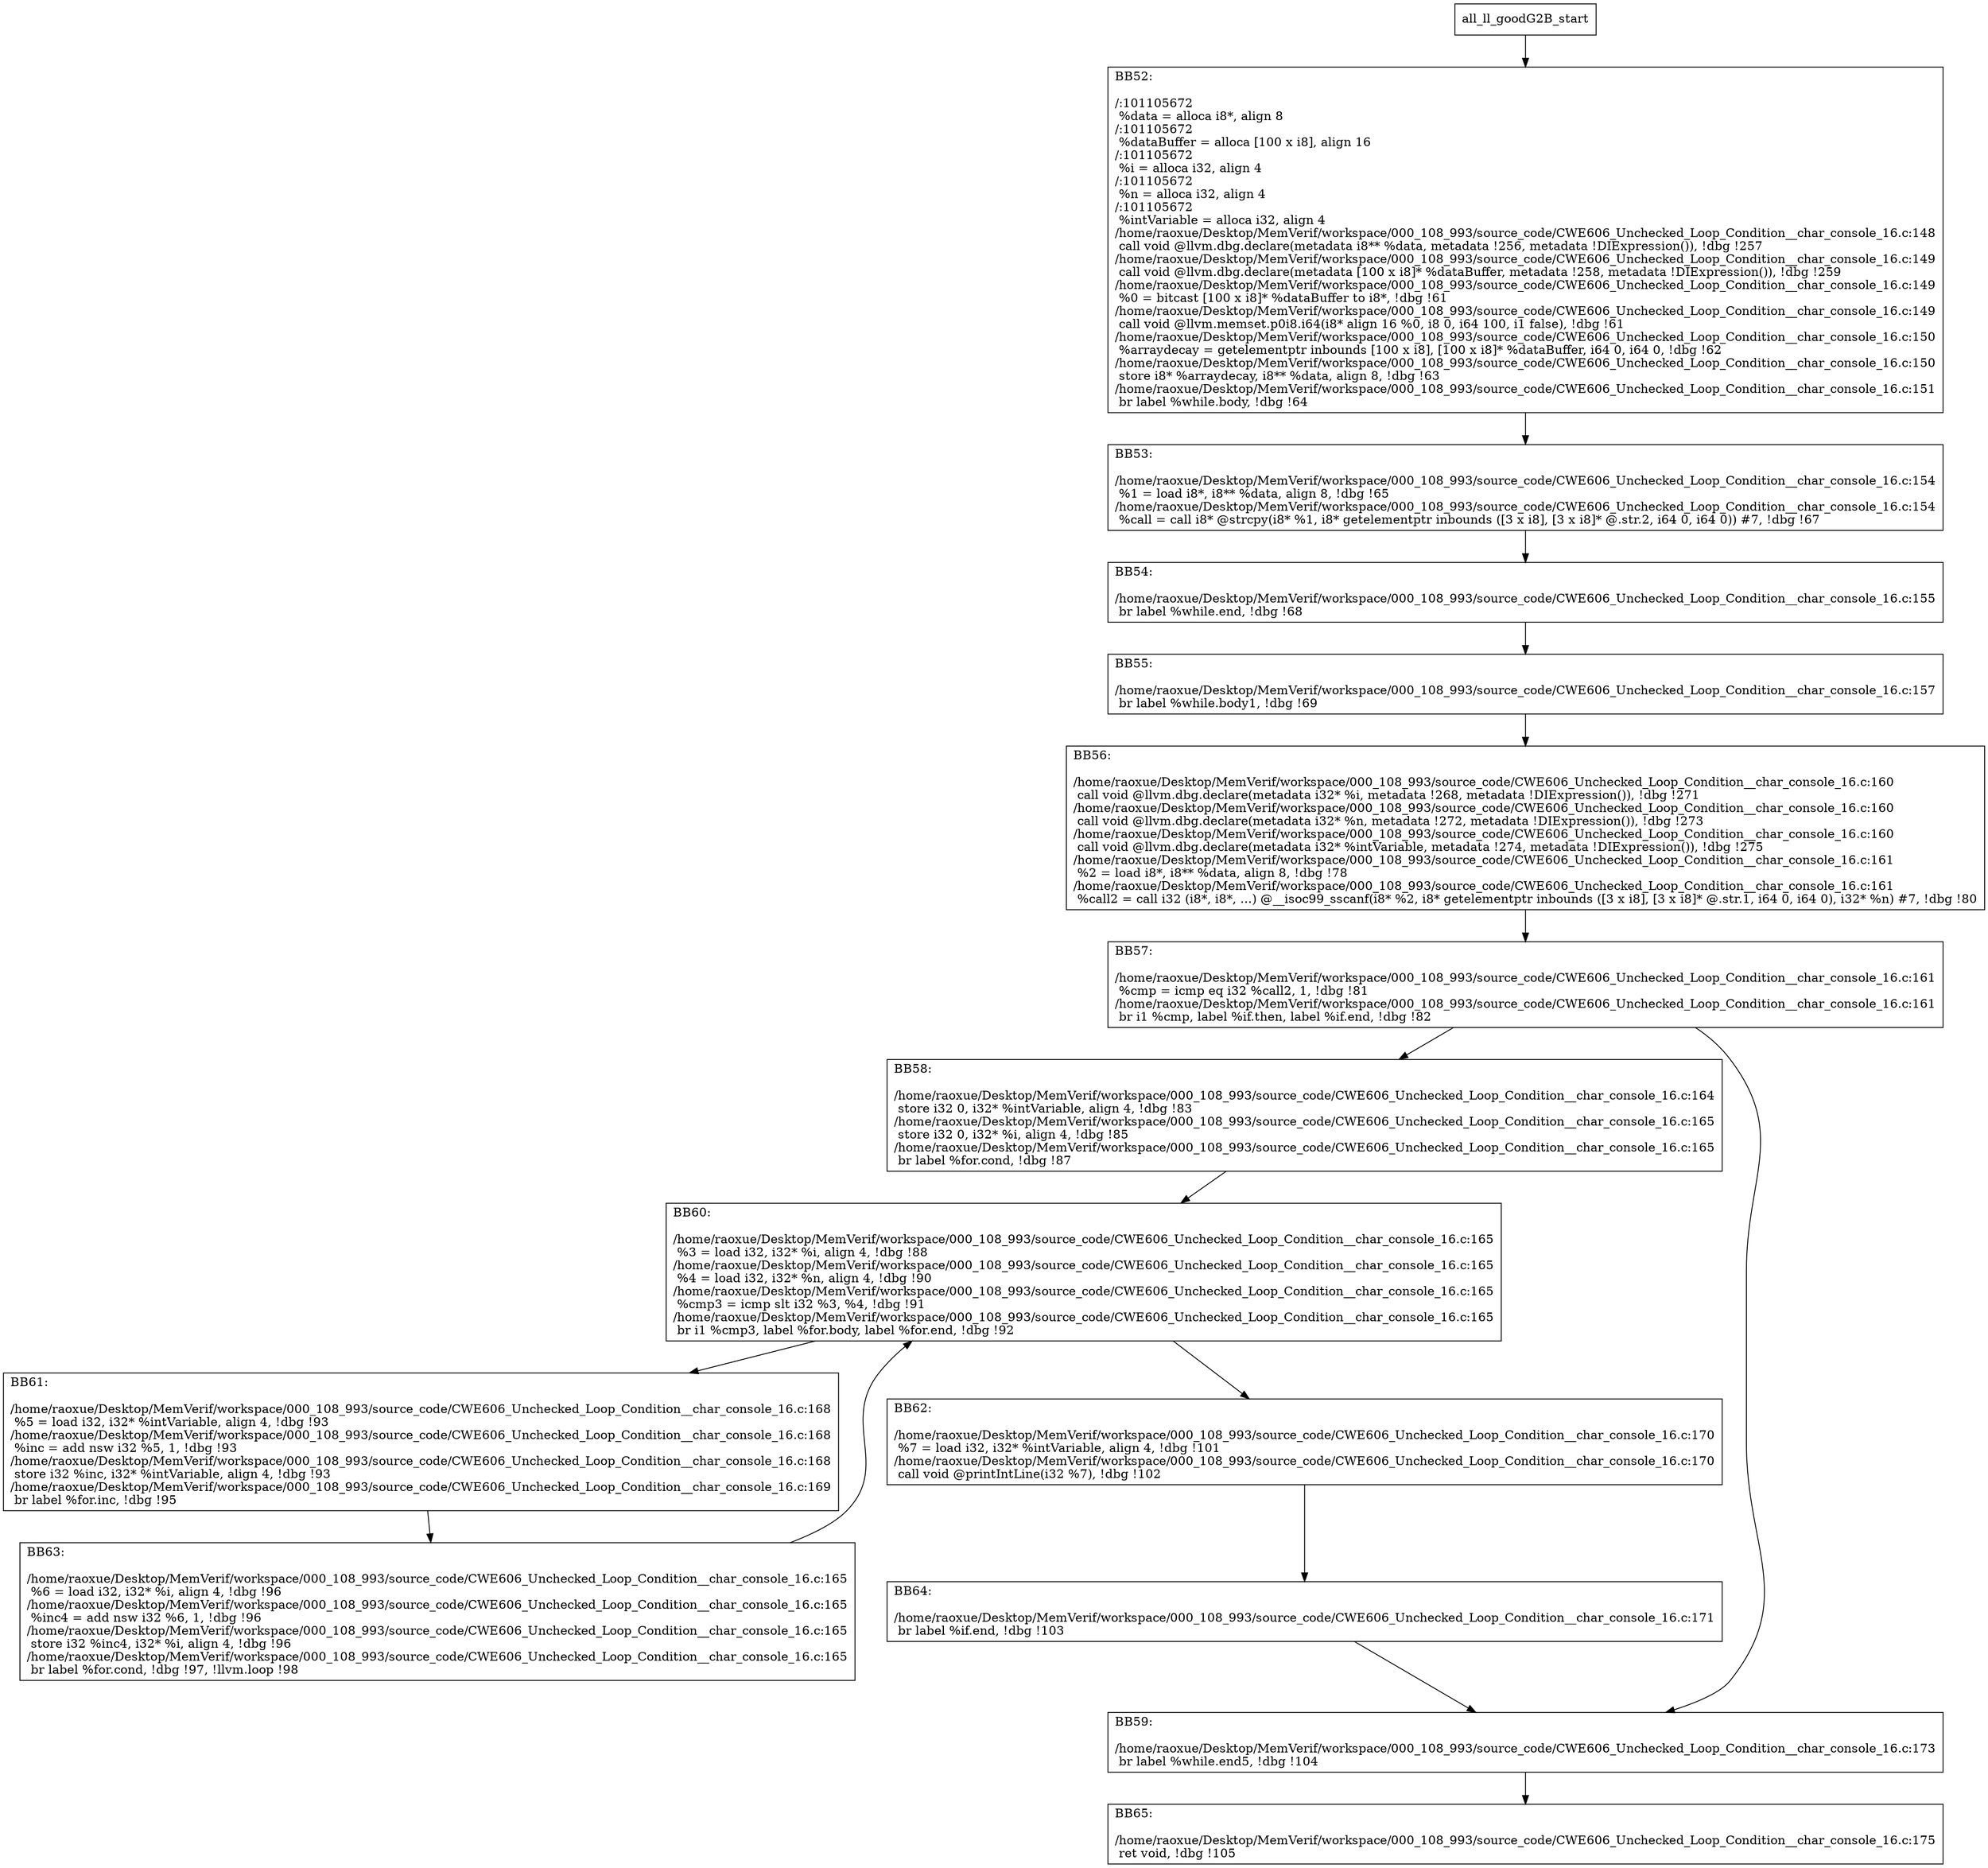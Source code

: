 digraph "CFG for'all_ll_goodG2B' function" {
	BBall_ll_goodG2B_start[shape=record,label="{all_ll_goodG2B_start}"];
	BBall_ll_goodG2B_start-> all_ll_goodG2BBB52;
	all_ll_goodG2BBB52 [shape=record, label="{BB52:\l\l/:101105672\l
  %data = alloca i8*, align 8\l
/:101105672\l
  %dataBuffer = alloca [100 x i8], align 16\l
/:101105672\l
  %i = alloca i32, align 4\l
/:101105672\l
  %n = alloca i32, align 4\l
/:101105672\l
  %intVariable = alloca i32, align 4\l
/home/raoxue/Desktop/MemVerif/workspace/000_108_993/source_code/CWE606_Unchecked_Loop_Condition__char_console_16.c:148\l
  call void @llvm.dbg.declare(metadata i8** %data, metadata !256, metadata !DIExpression()), !dbg !257\l
/home/raoxue/Desktop/MemVerif/workspace/000_108_993/source_code/CWE606_Unchecked_Loop_Condition__char_console_16.c:149\l
  call void @llvm.dbg.declare(metadata [100 x i8]* %dataBuffer, metadata !258, metadata !DIExpression()), !dbg !259\l
/home/raoxue/Desktop/MemVerif/workspace/000_108_993/source_code/CWE606_Unchecked_Loop_Condition__char_console_16.c:149\l
  %0 = bitcast [100 x i8]* %dataBuffer to i8*, !dbg !61\l
/home/raoxue/Desktop/MemVerif/workspace/000_108_993/source_code/CWE606_Unchecked_Loop_Condition__char_console_16.c:149\l
  call void @llvm.memset.p0i8.i64(i8* align 16 %0, i8 0, i64 100, i1 false), !dbg !61\l
/home/raoxue/Desktop/MemVerif/workspace/000_108_993/source_code/CWE606_Unchecked_Loop_Condition__char_console_16.c:150\l
  %arraydecay = getelementptr inbounds [100 x i8], [100 x i8]* %dataBuffer, i64 0, i64 0, !dbg !62\l
/home/raoxue/Desktop/MemVerif/workspace/000_108_993/source_code/CWE606_Unchecked_Loop_Condition__char_console_16.c:150\l
  store i8* %arraydecay, i8** %data, align 8, !dbg !63\l
/home/raoxue/Desktop/MemVerif/workspace/000_108_993/source_code/CWE606_Unchecked_Loop_Condition__char_console_16.c:151\l
  br label %while.body, !dbg !64\l
}"];
	all_ll_goodG2BBB52-> all_ll_goodG2BBB53;
	all_ll_goodG2BBB53 [shape=record, label="{BB53:\l\l/home/raoxue/Desktop/MemVerif/workspace/000_108_993/source_code/CWE606_Unchecked_Loop_Condition__char_console_16.c:154\l
  %1 = load i8*, i8** %data, align 8, !dbg !65\l
/home/raoxue/Desktop/MemVerif/workspace/000_108_993/source_code/CWE606_Unchecked_Loop_Condition__char_console_16.c:154\l
  %call = call i8* @strcpy(i8* %1, i8* getelementptr inbounds ([3 x i8], [3 x i8]* @.str.2, i64 0, i64 0)) #7, !dbg !67\l
}"];
	all_ll_goodG2BBB53-> all_ll_goodG2BBB54;
	all_ll_goodG2BBB54 [shape=record, label="{BB54:\l\l/home/raoxue/Desktop/MemVerif/workspace/000_108_993/source_code/CWE606_Unchecked_Loop_Condition__char_console_16.c:155\l
  br label %while.end, !dbg !68\l
}"];
	all_ll_goodG2BBB54-> all_ll_goodG2BBB55;
	all_ll_goodG2BBB55 [shape=record, label="{BB55:\l\l/home/raoxue/Desktop/MemVerif/workspace/000_108_993/source_code/CWE606_Unchecked_Loop_Condition__char_console_16.c:157\l
  br label %while.body1, !dbg !69\l
}"];
	all_ll_goodG2BBB55-> all_ll_goodG2BBB56;
	all_ll_goodG2BBB56 [shape=record, label="{BB56:\l\l/home/raoxue/Desktop/MemVerif/workspace/000_108_993/source_code/CWE606_Unchecked_Loop_Condition__char_console_16.c:160\l
  call void @llvm.dbg.declare(metadata i32* %i, metadata !268, metadata !DIExpression()), !dbg !271\l
/home/raoxue/Desktop/MemVerif/workspace/000_108_993/source_code/CWE606_Unchecked_Loop_Condition__char_console_16.c:160\l
  call void @llvm.dbg.declare(metadata i32* %n, metadata !272, metadata !DIExpression()), !dbg !273\l
/home/raoxue/Desktop/MemVerif/workspace/000_108_993/source_code/CWE606_Unchecked_Loop_Condition__char_console_16.c:160\l
  call void @llvm.dbg.declare(metadata i32* %intVariable, metadata !274, metadata !DIExpression()), !dbg !275\l
/home/raoxue/Desktop/MemVerif/workspace/000_108_993/source_code/CWE606_Unchecked_Loop_Condition__char_console_16.c:161\l
  %2 = load i8*, i8** %data, align 8, !dbg !78\l
/home/raoxue/Desktop/MemVerif/workspace/000_108_993/source_code/CWE606_Unchecked_Loop_Condition__char_console_16.c:161\l
  %call2 = call i32 (i8*, i8*, ...) @__isoc99_sscanf(i8* %2, i8* getelementptr inbounds ([3 x i8], [3 x i8]* @.str.1, i64 0, i64 0), i32* %n) #7, !dbg !80\l
}"];
	all_ll_goodG2BBB56-> all_ll_goodG2BBB57;
	all_ll_goodG2BBB57 [shape=record, label="{BB57:\l\l/home/raoxue/Desktop/MemVerif/workspace/000_108_993/source_code/CWE606_Unchecked_Loop_Condition__char_console_16.c:161\l
  %cmp = icmp eq i32 %call2, 1, !dbg !81\l
/home/raoxue/Desktop/MemVerif/workspace/000_108_993/source_code/CWE606_Unchecked_Loop_Condition__char_console_16.c:161\l
  br i1 %cmp, label %if.then, label %if.end, !dbg !82\l
}"];
	all_ll_goodG2BBB57-> all_ll_goodG2BBB58;
	all_ll_goodG2BBB57-> all_ll_goodG2BBB59;
	all_ll_goodG2BBB58 [shape=record, label="{BB58:\l\l/home/raoxue/Desktop/MemVerif/workspace/000_108_993/source_code/CWE606_Unchecked_Loop_Condition__char_console_16.c:164\l
  store i32 0, i32* %intVariable, align 4, !dbg !83\l
/home/raoxue/Desktop/MemVerif/workspace/000_108_993/source_code/CWE606_Unchecked_Loop_Condition__char_console_16.c:165\l
  store i32 0, i32* %i, align 4, !dbg !85\l
/home/raoxue/Desktop/MemVerif/workspace/000_108_993/source_code/CWE606_Unchecked_Loop_Condition__char_console_16.c:165\l
  br label %for.cond, !dbg !87\l
}"];
	all_ll_goodG2BBB58-> all_ll_goodG2BBB60;
	all_ll_goodG2BBB60 [shape=record, label="{BB60:\l\l/home/raoxue/Desktop/MemVerif/workspace/000_108_993/source_code/CWE606_Unchecked_Loop_Condition__char_console_16.c:165\l
  %3 = load i32, i32* %i, align 4, !dbg !88\l
/home/raoxue/Desktop/MemVerif/workspace/000_108_993/source_code/CWE606_Unchecked_Loop_Condition__char_console_16.c:165\l
  %4 = load i32, i32* %n, align 4, !dbg !90\l
/home/raoxue/Desktop/MemVerif/workspace/000_108_993/source_code/CWE606_Unchecked_Loop_Condition__char_console_16.c:165\l
  %cmp3 = icmp slt i32 %3, %4, !dbg !91\l
/home/raoxue/Desktop/MemVerif/workspace/000_108_993/source_code/CWE606_Unchecked_Loop_Condition__char_console_16.c:165\l
  br i1 %cmp3, label %for.body, label %for.end, !dbg !92\l
}"];
	all_ll_goodG2BBB60-> all_ll_goodG2BBB61;
	all_ll_goodG2BBB60-> all_ll_goodG2BBB62;
	all_ll_goodG2BBB61 [shape=record, label="{BB61:\l\l/home/raoxue/Desktop/MemVerif/workspace/000_108_993/source_code/CWE606_Unchecked_Loop_Condition__char_console_16.c:168\l
  %5 = load i32, i32* %intVariable, align 4, !dbg !93\l
/home/raoxue/Desktop/MemVerif/workspace/000_108_993/source_code/CWE606_Unchecked_Loop_Condition__char_console_16.c:168\l
  %inc = add nsw i32 %5, 1, !dbg !93\l
/home/raoxue/Desktop/MemVerif/workspace/000_108_993/source_code/CWE606_Unchecked_Loop_Condition__char_console_16.c:168\l
  store i32 %inc, i32* %intVariable, align 4, !dbg !93\l
/home/raoxue/Desktop/MemVerif/workspace/000_108_993/source_code/CWE606_Unchecked_Loop_Condition__char_console_16.c:169\l
  br label %for.inc, !dbg !95\l
}"];
	all_ll_goodG2BBB61-> all_ll_goodG2BBB63;
	all_ll_goodG2BBB63 [shape=record, label="{BB63:\l\l/home/raoxue/Desktop/MemVerif/workspace/000_108_993/source_code/CWE606_Unchecked_Loop_Condition__char_console_16.c:165\l
  %6 = load i32, i32* %i, align 4, !dbg !96\l
/home/raoxue/Desktop/MemVerif/workspace/000_108_993/source_code/CWE606_Unchecked_Loop_Condition__char_console_16.c:165\l
  %inc4 = add nsw i32 %6, 1, !dbg !96\l
/home/raoxue/Desktop/MemVerif/workspace/000_108_993/source_code/CWE606_Unchecked_Loop_Condition__char_console_16.c:165\l
  store i32 %inc4, i32* %i, align 4, !dbg !96\l
/home/raoxue/Desktop/MemVerif/workspace/000_108_993/source_code/CWE606_Unchecked_Loop_Condition__char_console_16.c:165\l
  br label %for.cond, !dbg !97, !llvm.loop !98\l
}"];
	all_ll_goodG2BBB63-> all_ll_goodG2BBB60;
	all_ll_goodG2BBB62 [shape=record, label="{BB62:\l\l/home/raoxue/Desktop/MemVerif/workspace/000_108_993/source_code/CWE606_Unchecked_Loop_Condition__char_console_16.c:170\l
  %7 = load i32, i32* %intVariable, align 4, !dbg !101\l
/home/raoxue/Desktop/MemVerif/workspace/000_108_993/source_code/CWE606_Unchecked_Loop_Condition__char_console_16.c:170\l
  call void @printIntLine(i32 %7), !dbg !102\l
}"];
	all_ll_goodG2BBB62-> all_ll_goodG2BBB64;
	all_ll_goodG2BBB64 [shape=record, label="{BB64:\l\l/home/raoxue/Desktop/MemVerif/workspace/000_108_993/source_code/CWE606_Unchecked_Loop_Condition__char_console_16.c:171\l
  br label %if.end, !dbg !103\l
}"];
	all_ll_goodG2BBB64-> all_ll_goodG2BBB59;
	all_ll_goodG2BBB59 [shape=record, label="{BB59:\l\l/home/raoxue/Desktop/MemVerif/workspace/000_108_993/source_code/CWE606_Unchecked_Loop_Condition__char_console_16.c:173\l
  br label %while.end5, !dbg !104\l
}"];
	all_ll_goodG2BBB59-> all_ll_goodG2BBB65;
	all_ll_goodG2BBB65 [shape=record, label="{BB65:\l\l/home/raoxue/Desktop/MemVerif/workspace/000_108_993/source_code/CWE606_Unchecked_Loop_Condition__char_console_16.c:175\l
  ret void, !dbg !105\l
}"];
}

